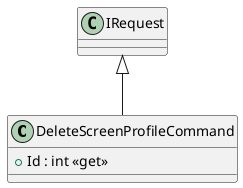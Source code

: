 @startuml
class DeleteScreenProfileCommand {
    + Id : int <<get>>
}
IRequest <|-- DeleteScreenProfileCommand
@enduml
